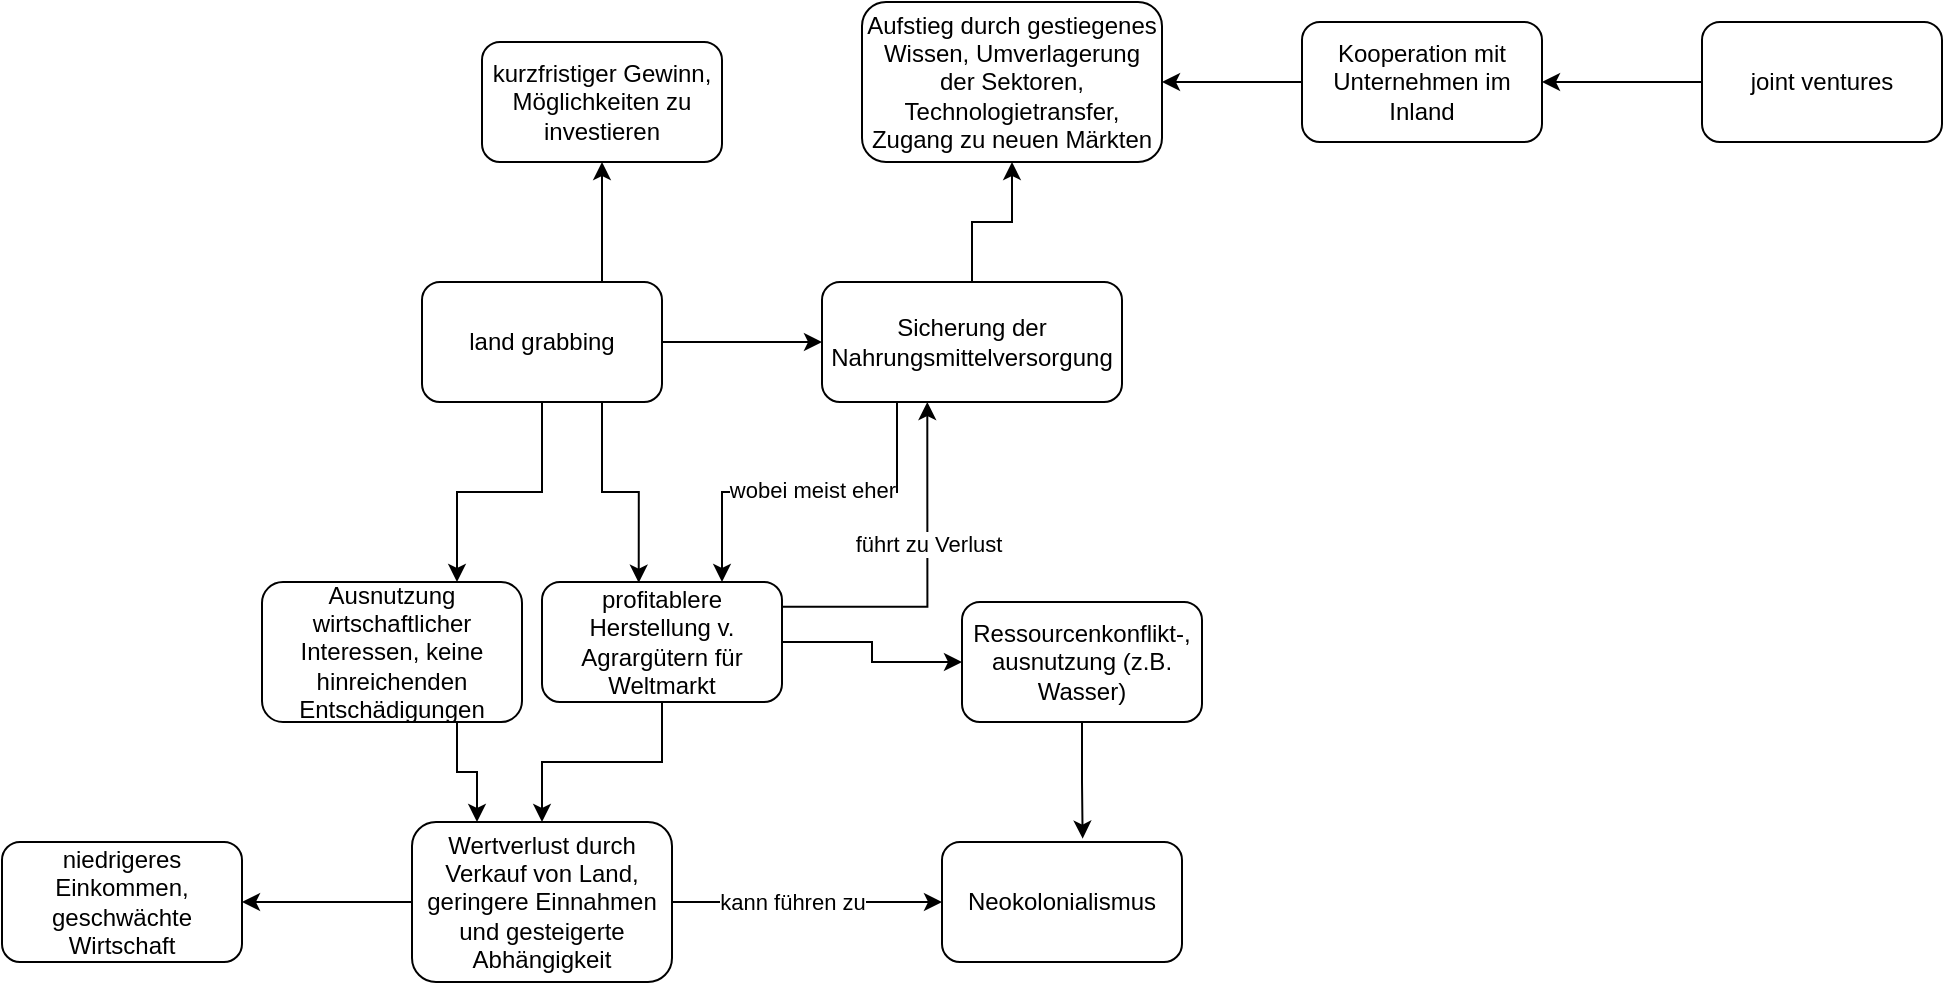 <mxfile version="26.2.14">
  <diagram name="Seite-1" id="uUq1k5Td3A4MML32XgdD">
    <mxGraphModel dx="787" dy="427" grid="1" gridSize="10" guides="1" tooltips="1" connect="1" arrows="1" fold="1" page="1" pageScale="1" pageWidth="827" pageHeight="1169" math="0" shadow="0">
      <root>
        <mxCell id="0" />
        <mxCell id="1" parent="0" />
        <mxCell id="1toj12y2_de78bXx69sF-4" value="" style="edgeStyle=orthogonalEdgeStyle;rounded=0;orthogonalLoop=1;jettySize=auto;html=1;" edge="1" parent="1" source="1toj12y2_de78bXx69sF-2" target="1toj12y2_de78bXx69sF-3">
          <mxGeometry relative="1" as="geometry" />
        </mxCell>
        <mxCell id="1toj12y2_de78bXx69sF-13" style="edgeStyle=orthogonalEdgeStyle;rounded=0;orthogonalLoop=1;jettySize=auto;html=1;exitX=0.75;exitY=0;exitDx=0;exitDy=0;" edge="1" parent="1" source="1toj12y2_de78bXx69sF-2" target="1toj12y2_de78bXx69sF-14">
          <mxGeometry relative="1" as="geometry">
            <mxPoint x="500" y="470" as="targetPoint" />
          </mxGeometry>
        </mxCell>
        <mxCell id="1toj12y2_de78bXx69sF-22" style="edgeStyle=orthogonalEdgeStyle;rounded=0;orthogonalLoop=1;jettySize=auto;html=1;exitX=0.5;exitY=1;exitDx=0;exitDy=0;entryX=0.75;entryY=0;entryDx=0;entryDy=0;" edge="1" parent="1" source="1toj12y2_de78bXx69sF-2" target="1toj12y2_de78bXx69sF-11">
          <mxGeometry relative="1" as="geometry" />
        </mxCell>
        <mxCell id="1toj12y2_de78bXx69sF-2" value="land grabbing" style="rounded=1;whiteSpace=wrap;html=1;" vertex="1" parent="1">
          <mxGeometry x="330" y="520" width="120" height="60" as="geometry" />
        </mxCell>
        <mxCell id="1toj12y2_de78bXx69sF-15" style="edgeStyle=orthogonalEdgeStyle;rounded=0;orthogonalLoop=1;jettySize=auto;html=1;exitX=0.5;exitY=0;exitDx=0;exitDy=0;" edge="1" parent="1" source="1toj12y2_de78bXx69sF-3" target="1toj12y2_de78bXx69sF-16">
          <mxGeometry relative="1" as="geometry">
            <mxPoint x="640" y="460" as="targetPoint" />
          </mxGeometry>
        </mxCell>
        <mxCell id="1toj12y2_de78bXx69sF-24" style="edgeStyle=orthogonalEdgeStyle;rounded=0;orthogonalLoop=1;jettySize=auto;html=1;exitX=0.25;exitY=1;exitDx=0;exitDy=0;entryX=0.75;entryY=0;entryDx=0;entryDy=0;" edge="1" parent="1" source="1toj12y2_de78bXx69sF-3" target="1toj12y2_de78bXx69sF-6">
          <mxGeometry relative="1" as="geometry" />
        </mxCell>
        <mxCell id="1toj12y2_de78bXx69sF-25" value="wobei meist eher" style="edgeLabel;html=1;align=center;verticalAlign=middle;resizable=0;points=[];" vertex="1" connectable="0" parent="1toj12y2_de78bXx69sF-24">
          <mxGeometry x="-0.014" y="-1" relative="1" as="geometry">
            <mxPoint as="offset" />
          </mxGeometry>
        </mxCell>
        <mxCell id="1toj12y2_de78bXx69sF-3" value="Sicherung der Nahrungsmittelversorgung" style="rounded=1;whiteSpace=wrap;html=1;" vertex="1" parent="1">
          <mxGeometry x="530" y="520" width="150" height="60" as="geometry" />
        </mxCell>
        <mxCell id="1toj12y2_de78bXx69sF-9" value="" style="edgeStyle=orthogonalEdgeStyle;rounded=0;orthogonalLoop=1;jettySize=auto;html=1;" edge="1" parent="1" source="1toj12y2_de78bXx69sF-6" target="1toj12y2_de78bXx69sF-8">
          <mxGeometry relative="1" as="geometry" />
        </mxCell>
        <mxCell id="1toj12y2_de78bXx69sF-27" value="" style="edgeStyle=orthogonalEdgeStyle;rounded=0;orthogonalLoop=1;jettySize=auto;html=1;" edge="1" parent="1" source="1toj12y2_de78bXx69sF-6" target="1toj12y2_de78bXx69sF-26">
          <mxGeometry relative="1" as="geometry" />
        </mxCell>
        <mxCell id="1toj12y2_de78bXx69sF-6" value="profitablere Herstellung v. Agrargütern für Weltmarkt" style="whiteSpace=wrap;html=1;rounded=1;" vertex="1" parent="1">
          <mxGeometry x="390" y="670" width="120" height="60" as="geometry" />
        </mxCell>
        <mxCell id="1toj12y2_de78bXx69sF-32" value="" style="edgeStyle=orthogonalEdgeStyle;rounded=0;orthogonalLoop=1;jettySize=auto;html=1;" edge="1" parent="1" source="1toj12y2_de78bXx69sF-8" target="1toj12y2_de78bXx69sF-31">
          <mxGeometry relative="1" as="geometry" />
        </mxCell>
        <mxCell id="1toj12y2_de78bXx69sF-33" value="kann führen zu" style="edgeLabel;html=1;align=center;verticalAlign=middle;resizable=0;points=[];" vertex="1" connectable="0" parent="1toj12y2_de78bXx69sF-32">
          <mxGeometry x="-0.114" relative="1" as="geometry">
            <mxPoint as="offset" />
          </mxGeometry>
        </mxCell>
        <mxCell id="1toj12y2_de78bXx69sF-36" value="" style="edgeStyle=orthogonalEdgeStyle;rounded=0;orthogonalLoop=1;jettySize=auto;html=1;" edge="1" parent="1" source="1toj12y2_de78bXx69sF-8" target="1toj12y2_de78bXx69sF-35">
          <mxGeometry relative="1" as="geometry" />
        </mxCell>
        <mxCell id="1toj12y2_de78bXx69sF-8" value="Wertverlust durch Verkauf von Land, geringere Einnahmen und gesteigerte Abhängigkeit" style="whiteSpace=wrap;html=1;rounded=1;" vertex="1" parent="1">
          <mxGeometry x="325" y="790" width="130" height="80" as="geometry" />
        </mxCell>
        <mxCell id="1toj12y2_de78bXx69sF-23" style="edgeStyle=orthogonalEdgeStyle;rounded=0;orthogonalLoop=1;jettySize=auto;html=1;exitX=0.75;exitY=1;exitDx=0;exitDy=0;entryX=0.25;entryY=0;entryDx=0;entryDy=0;" edge="1" parent="1" source="1toj12y2_de78bXx69sF-11" target="1toj12y2_de78bXx69sF-8">
          <mxGeometry relative="1" as="geometry" />
        </mxCell>
        <mxCell id="1toj12y2_de78bXx69sF-11" value="Ausnutzung wirtschaftlicher Interessen, keine hinreichenden Entschädigungen" style="rounded=1;whiteSpace=wrap;html=1;" vertex="1" parent="1">
          <mxGeometry x="250" y="670" width="130" height="70" as="geometry" />
        </mxCell>
        <mxCell id="1toj12y2_de78bXx69sF-14" value="kurzfristiger Gewinn, Möglichkeiten zu investieren" style="rounded=1;whiteSpace=wrap;html=1;" vertex="1" parent="1">
          <mxGeometry x="360" y="400" width="120" height="60" as="geometry" />
        </mxCell>
        <mxCell id="1toj12y2_de78bXx69sF-16" value="Aufstieg durch gestiegenes Wissen, Umverlagerung der Sektoren, Technologietransfer, Zugang zu neuen Märkten" style="rounded=1;whiteSpace=wrap;html=1;" vertex="1" parent="1">
          <mxGeometry x="550" y="380" width="150" height="80" as="geometry" />
        </mxCell>
        <mxCell id="1toj12y2_de78bXx69sF-18" style="edgeStyle=orthogonalEdgeStyle;rounded=0;orthogonalLoop=1;jettySize=auto;html=1;exitX=0;exitY=0.5;exitDx=0;exitDy=0;entryX=1;entryY=0.5;entryDx=0;entryDy=0;" edge="1" parent="1" source="1toj12y2_de78bXx69sF-17" target="1toj12y2_de78bXx69sF-16">
          <mxGeometry relative="1" as="geometry" />
        </mxCell>
        <mxCell id="1toj12y2_de78bXx69sF-17" value="Kooperation mit Unternehmen im Inland" style="rounded=1;whiteSpace=wrap;html=1;" vertex="1" parent="1">
          <mxGeometry x="770" y="390" width="120" height="60" as="geometry" />
        </mxCell>
        <mxCell id="1toj12y2_de78bXx69sF-20" style="edgeStyle=orthogonalEdgeStyle;rounded=0;orthogonalLoop=1;jettySize=auto;html=1;exitX=0;exitY=0.5;exitDx=0;exitDy=0;entryX=1;entryY=0.5;entryDx=0;entryDy=0;" edge="1" parent="1" source="1toj12y2_de78bXx69sF-19" target="1toj12y2_de78bXx69sF-17">
          <mxGeometry relative="1" as="geometry" />
        </mxCell>
        <mxCell id="1toj12y2_de78bXx69sF-19" value="joint ventures" style="rounded=1;whiteSpace=wrap;html=1;" vertex="1" parent="1">
          <mxGeometry x="970" y="390" width="120" height="60" as="geometry" />
        </mxCell>
        <mxCell id="1toj12y2_de78bXx69sF-26" value="Ressourcenkonflikt-, ausnutzung (z.B. Wasser)" style="whiteSpace=wrap;html=1;rounded=1;" vertex="1" parent="1">
          <mxGeometry x="600" y="680" width="120" height="60" as="geometry" />
        </mxCell>
        <mxCell id="1toj12y2_de78bXx69sF-28" style="edgeStyle=orthogonalEdgeStyle;rounded=0;orthogonalLoop=1;jettySize=auto;html=1;exitX=0.75;exitY=1;exitDx=0;exitDy=0;entryX=0.403;entryY=0.006;entryDx=0;entryDy=0;entryPerimeter=0;" edge="1" parent="1" source="1toj12y2_de78bXx69sF-2" target="1toj12y2_de78bXx69sF-6">
          <mxGeometry relative="1" as="geometry" />
        </mxCell>
        <mxCell id="1toj12y2_de78bXx69sF-29" style="edgeStyle=orthogonalEdgeStyle;rounded=0;orthogonalLoop=1;jettySize=auto;html=1;exitX=1;exitY=0.25;exitDx=0;exitDy=0;entryX=0.351;entryY=1.044;entryDx=0;entryDy=0;entryPerimeter=0;" edge="1" parent="1">
          <mxGeometry relative="1" as="geometry">
            <mxPoint x="510" y="682.36" as="sourcePoint" />
            <mxPoint x="582.65" y="580" as="targetPoint" />
            <Array as="points">
              <mxPoint x="583" y="682" />
            </Array>
          </mxGeometry>
        </mxCell>
        <mxCell id="1toj12y2_de78bXx69sF-30" value="führt zu Verlust " style="edgeLabel;html=1;align=center;verticalAlign=middle;resizable=0;points=[];" vertex="1" connectable="0" parent="1toj12y2_de78bXx69sF-29">
          <mxGeometry x="0.189" relative="1" as="geometry">
            <mxPoint as="offset" />
          </mxGeometry>
        </mxCell>
        <mxCell id="1toj12y2_de78bXx69sF-31" value="Neokolonialismus" style="whiteSpace=wrap;html=1;rounded=1;" vertex="1" parent="1">
          <mxGeometry x="590" y="800" width="120" height="60" as="geometry" />
        </mxCell>
        <mxCell id="1toj12y2_de78bXx69sF-34" style="edgeStyle=orthogonalEdgeStyle;rounded=0;orthogonalLoop=1;jettySize=auto;html=1;exitX=0.5;exitY=1;exitDx=0;exitDy=0;entryX=0.586;entryY=-0.028;entryDx=0;entryDy=0;entryPerimeter=0;" edge="1" parent="1" source="1toj12y2_de78bXx69sF-26" target="1toj12y2_de78bXx69sF-31">
          <mxGeometry relative="1" as="geometry" />
        </mxCell>
        <mxCell id="1toj12y2_de78bXx69sF-35" value="niedrigeres Einkommen, geschwächte Wirtschaft" style="whiteSpace=wrap;html=1;rounded=1;" vertex="1" parent="1">
          <mxGeometry x="120" y="800" width="120" height="60" as="geometry" />
        </mxCell>
      </root>
    </mxGraphModel>
  </diagram>
</mxfile>
